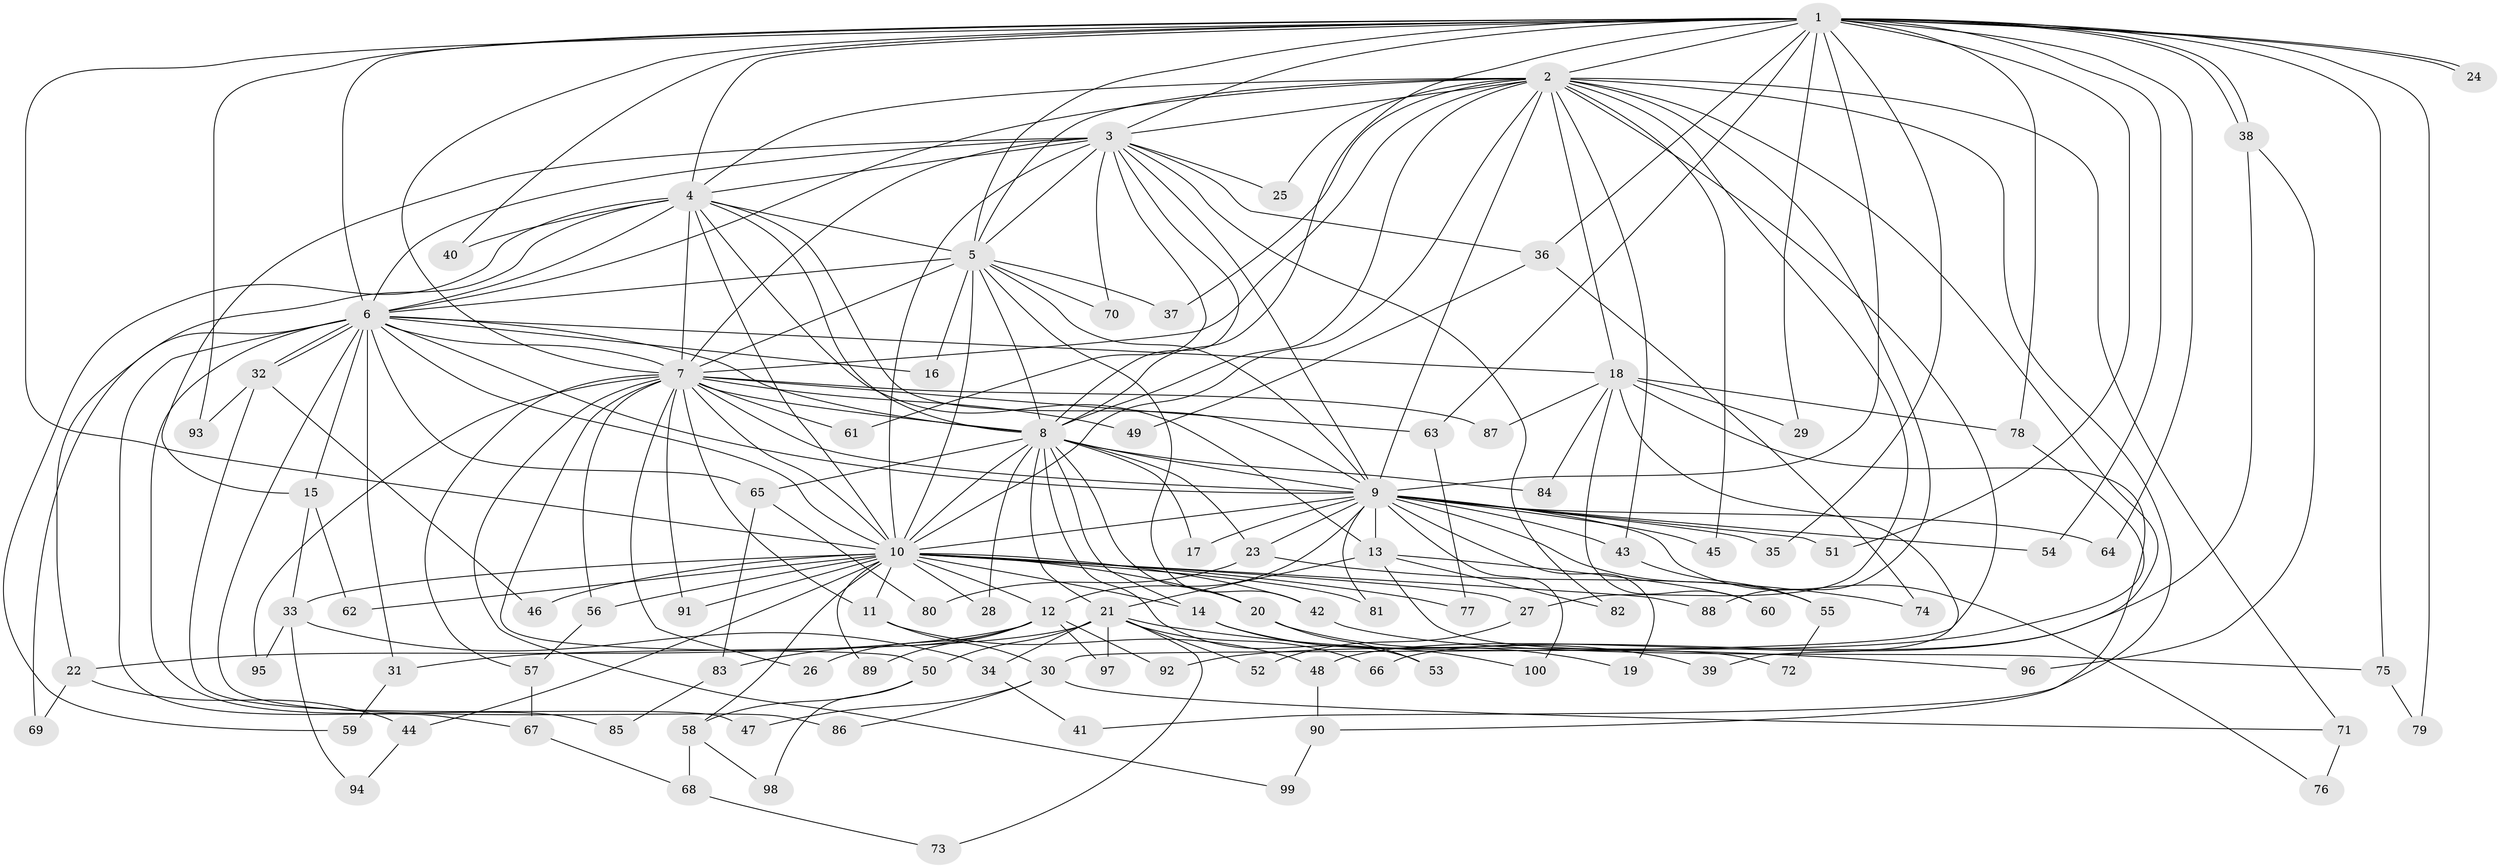 // Generated by graph-tools (version 1.1) at 2025/25/03/09/25 03:25:40]
// undirected, 100 vertices, 225 edges
graph export_dot {
graph [start="1"]
  node [color=gray90,style=filled];
  1;
  2;
  3;
  4;
  5;
  6;
  7;
  8;
  9;
  10;
  11;
  12;
  13;
  14;
  15;
  16;
  17;
  18;
  19;
  20;
  21;
  22;
  23;
  24;
  25;
  26;
  27;
  28;
  29;
  30;
  31;
  32;
  33;
  34;
  35;
  36;
  37;
  38;
  39;
  40;
  41;
  42;
  43;
  44;
  45;
  46;
  47;
  48;
  49;
  50;
  51;
  52;
  53;
  54;
  55;
  56;
  57;
  58;
  59;
  60;
  61;
  62;
  63;
  64;
  65;
  66;
  67;
  68;
  69;
  70;
  71;
  72;
  73;
  74;
  75;
  76;
  77;
  78;
  79;
  80;
  81;
  82;
  83;
  84;
  85;
  86;
  87;
  88;
  89;
  90;
  91;
  92;
  93;
  94;
  95;
  96;
  97;
  98;
  99;
  100;
  1 -- 2;
  1 -- 3;
  1 -- 4;
  1 -- 5;
  1 -- 6;
  1 -- 7;
  1 -- 8;
  1 -- 9;
  1 -- 10;
  1 -- 24;
  1 -- 24;
  1 -- 29;
  1 -- 35;
  1 -- 36;
  1 -- 38;
  1 -- 38;
  1 -- 40;
  1 -- 51;
  1 -- 54;
  1 -- 63;
  1 -- 64;
  1 -- 75;
  1 -- 78;
  1 -- 79;
  1 -- 93;
  2 -- 3;
  2 -- 4;
  2 -- 5;
  2 -- 6;
  2 -- 7;
  2 -- 8;
  2 -- 9;
  2 -- 10;
  2 -- 18;
  2 -- 25;
  2 -- 27;
  2 -- 30;
  2 -- 37;
  2 -- 41;
  2 -- 43;
  2 -- 45;
  2 -- 66;
  2 -- 71;
  2 -- 88;
  3 -- 4;
  3 -- 5;
  3 -- 6;
  3 -- 7;
  3 -- 8;
  3 -- 9;
  3 -- 10;
  3 -- 15;
  3 -- 25;
  3 -- 36;
  3 -- 61;
  3 -- 70;
  3 -- 82;
  4 -- 5;
  4 -- 6;
  4 -- 7;
  4 -- 8;
  4 -- 9;
  4 -- 10;
  4 -- 13;
  4 -- 22;
  4 -- 40;
  4 -- 59;
  5 -- 6;
  5 -- 7;
  5 -- 8;
  5 -- 9;
  5 -- 10;
  5 -- 16;
  5 -- 37;
  5 -- 42;
  5 -- 70;
  6 -- 7;
  6 -- 8;
  6 -- 9;
  6 -- 10;
  6 -- 15;
  6 -- 16;
  6 -- 18;
  6 -- 31;
  6 -- 32;
  6 -- 32;
  6 -- 65;
  6 -- 67;
  6 -- 69;
  6 -- 85;
  6 -- 86;
  7 -- 8;
  7 -- 9;
  7 -- 10;
  7 -- 11;
  7 -- 26;
  7 -- 49;
  7 -- 50;
  7 -- 56;
  7 -- 57;
  7 -- 61;
  7 -- 63;
  7 -- 87;
  7 -- 91;
  7 -- 95;
  7 -- 99;
  8 -- 9;
  8 -- 10;
  8 -- 14;
  8 -- 17;
  8 -- 20;
  8 -- 21;
  8 -- 23;
  8 -- 28;
  8 -- 53;
  8 -- 65;
  8 -- 84;
  9 -- 10;
  9 -- 12;
  9 -- 13;
  9 -- 17;
  9 -- 19;
  9 -- 23;
  9 -- 35;
  9 -- 43;
  9 -- 45;
  9 -- 51;
  9 -- 54;
  9 -- 55;
  9 -- 64;
  9 -- 76;
  9 -- 81;
  9 -- 100;
  10 -- 11;
  10 -- 12;
  10 -- 14;
  10 -- 20;
  10 -- 27;
  10 -- 28;
  10 -- 33;
  10 -- 42;
  10 -- 44;
  10 -- 46;
  10 -- 56;
  10 -- 58;
  10 -- 62;
  10 -- 77;
  10 -- 81;
  10 -- 88;
  10 -- 89;
  10 -- 91;
  11 -- 30;
  11 -- 48;
  12 -- 22;
  12 -- 26;
  12 -- 83;
  12 -- 89;
  12 -- 92;
  12 -- 97;
  13 -- 21;
  13 -- 60;
  13 -- 72;
  13 -- 82;
  14 -- 19;
  14 -- 100;
  15 -- 33;
  15 -- 62;
  18 -- 29;
  18 -- 39;
  18 -- 60;
  18 -- 78;
  18 -- 84;
  18 -- 87;
  18 -- 90;
  20 -- 39;
  20 -- 53;
  21 -- 31;
  21 -- 34;
  21 -- 50;
  21 -- 52;
  21 -- 66;
  21 -- 73;
  21 -- 96;
  21 -- 97;
  22 -- 44;
  22 -- 69;
  23 -- 74;
  23 -- 80;
  27 -- 52;
  30 -- 47;
  30 -- 71;
  30 -- 86;
  31 -- 59;
  32 -- 46;
  32 -- 47;
  32 -- 93;
  33 -- 34;
  33 -- 94;
  33 -- 95;
  34 -- 41;
  36 -- 49;
  36 -- 74;
  38 -- 48;
  38 -- 96;
  42 -- 75;
  43 -- 55;
  44 -- 94;
  48 -- 90;
  50 -- 58;
  50 -- 98;
  55 -- 72;
  56 -- 57;
  57 -- 67;
  58 -- 68;
  58 -- 98;
  63 -- 77;
  65 -- 80;
  65 -- 83;
  67 -- 68;
  68 -- 73;
  71 -- 76;
  75 -- 79;
  78 -- 92;
  83 -- 85;
  90 -- 99;
}
